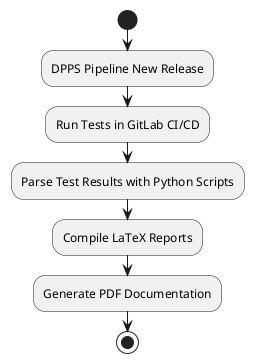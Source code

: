 @startuml
start

:DPPS Pipeline New Release;

:Run Tests in GitLab CI/CD;

:Parse Test Results with Python Scripts;

:Compile LaTeX Reports;

:Generate PDF Documentation;

stop
@enduml